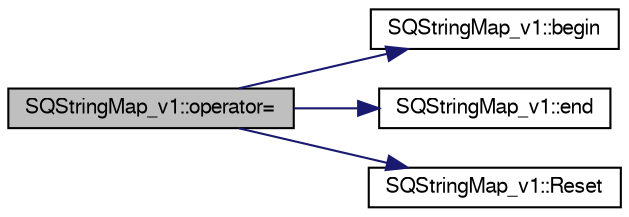 digraph "SQStringMap_v1::operator="
{
  bgcolor="transparent";
  edge [fontname="FreeSans",fontsize="10",labelfontname="FreeSans",labelfontsize="10"];
  node [fontname="FreeSans",fontsize="10",shape=record];
  rankdir="LR";
  Node1 [label="SQStringMap_v1::operator=",height=0.2,width=0.4,color="black", fillcolor="grey75", style="filled" fontcolor="black"];
  Node1 -> Node2 [color="midnightblue",fontsize="10",style="solid",fontname="FreeSans"];
  Node2 [label="SQStringMap_v1::begin",height=0.2,width=0.4,color="black",URL="$d7/d3d/classSQStringMap__v1.html#ae740f7449fa771b82e19430d2234fb7e"];
  Node1 -> Node3 [color="midnightblue",fontsize="10",style="solid",fontname="FreeSans"];
  Node3 [label="SQStringMap_v1::end",height=0.2,width=0.4,color="black",URL="$d7/d3d/classSQStringMap__v1.html#afea21dbfbd82e6717316a6c3d6360cb2"];
  Node1 -> Node4 [color="midnightblue",fontsize="10",style="solid",fontname="FreeSans"];
  Node4 [label="SQStringMap_v1::Reset",height=0.2,width=0.4,color="black",URL="$d7/d3d/classSQStringMap__v1.html#ae22130e5233d3d9696b8ab5038e7da94",tooltip="Clear Event. "];
}
